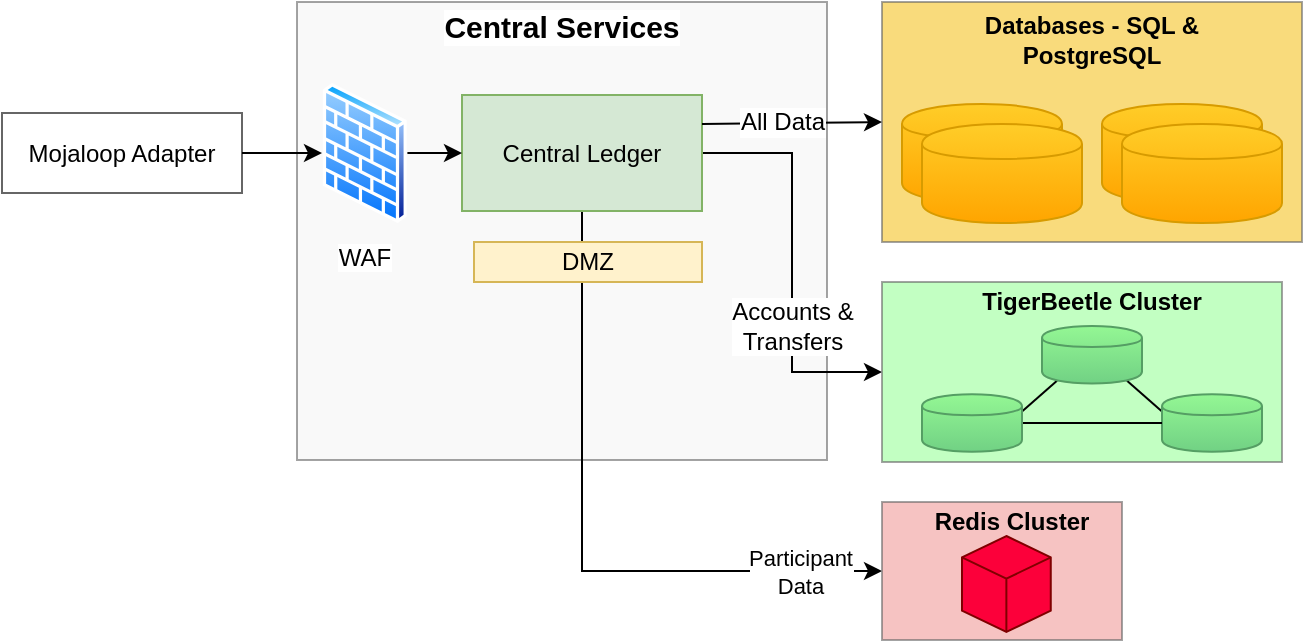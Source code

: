 <mxfile version="17.4.5" type="device" pages="2"><diagram id="5fv781UrCtvl-2jIERiF" name="to be - central ledger"><mxGraphModel dx="782" dy="403" grid="1" gridSize="10" guides="1" tooltips="1" connect="1" arrows="1" fold="1" page="1" pageScale="1" pageWidth="850" pageHeight="1100" math="0" shadow="0"><root><mxCell id="0"/><mxCell id="1" parent="0"/><mxCell id="oDrJPgg-OVAa7Pc_2WsO-1" value="" style="rounded=0;whiteSpace=wrap;html=1;fillColor=#F5C425;strokeColor=#666666;fontColor=#333333;opacity=60;" vertex="1" parent="1"><mxGeometry x="470" y="200" width="210" height="120" as="geometry"/></mxCell><mxCell id="oDrJPgg-OVAa7Pc_2WsO-2" value="" style="rounded=0;whiteSpace=wrap;html=1;fillColor=#f5f5f5;strokeColor=#666666;fontColor=#333333;opacity=60;labelBackgroundColor=none;" vertex="1" parent="1"><mxGeometry x="177.5" y="200" width="265" height="229" as="geometry"/></mxCell><mxCell id="oDrJPgg-OVAa7Pc_2WsO-3" style="edgeStyle=orthogonalEdgeStyle;rounded=0;orthogonalLoop=1;jettySize=auto;html=1;exitX=0.5;exitY=1;exitDx=0;exitDy=0;" edge="1" parent="1"><mxGeometry relative="1" as="geometry"><mxPoint x="379.0" y="348" as="sourcePoint"/><mxPoint x="379.0" y="348" as="targetPoint"/></mxGeometry></mxCell><mxCell id="oDrJPgg-OVAa7Pc_2WsO-4" value="Central Services" style="text;html=1;strokeColor=none;fillColor=none;align=center;verticalAlign=middle;whiteSpace=wrap;rounded=0;opacity=60;fontSize=15;fontStyle=1;labelBackgroundColor=default;" vertex="1" parent="1"><mxGeometry x="245" y="202" width="130" height="20" as="geometry"/></mxCell><mxCell id="oDrJPgg-OVAa7Pc_2WsO-5" value="Databases -&amp;nbsp;&lt;span style=&quot;font-size: 12px&quot;&gt;&lt;font style=&quot;font-size: 12px&quot;&gt;SQL &amp;amp; PostgreSQL&lt;/font&gt;&lt;/span&gt;" style="text;html=1;strokeColor=none;fillColor=none;align=center;verticalAlign=middle;whiteSpace=wrap;rounded=0;opacity=60;fontSize=12;fontStyle=1;labelBackgroundColor=none;" vertex="1" parent="1"><mxGeometry x="495" y="209" width="160" height="20" as="geometry"/></mxCell><mxCell id="oDrJPgg-OVAa7Pc_2WsO-6" style="edgeStyle=orthogonalEdgeStyle;rounded=1;orthogonalLoop=1;jettySize=auto;html=1;exitX=1;exitY=0.5;exitDx=0;exitDy=0;entryX=0;entryY=0.5;entryDx=0;entryDy=0;fontSize=12;" edge="1" parent="1" source="oDrJPgg-OVAa7Pc_2WsO-7" target="oDrJPgg-OVAa7Pc_2WsO-17"><mxGeometry relative="1" as="geometry"/></mxCell><mxCell id="oDrJPgg-OVAa7Pc_2WsO-7" value="Mojaloop Adapter" style="rounded=0;whiteSpace=wrap;html=1;fontSize=12;opacity=60;fontStyle=0" vertex="1" parent="1"><mxGeometry x="30" y="255.5" width="120" height="40" as="geometry"/></mxCell><mxCell id="oDrJPgg-OVAa7Pc_2WsO-9" value="Participant &lt;br&gt;Data" style="edgeStyle=orthogonalEdgeStyle;rounded=0;orthogonalLoop=1;jettySize=auto;html=1;exitX=0.5;exitY=1;exitDx=0;exitDy=0;entryX=0;entryY=0.5;entryDx=0;entryDy=0;" edge="1" parent="1" source="oDrJPgg-OVAa7Pc_2WsO-10" target="oDrJPgg-OVAa7Pc_2WsO-12"><mxGeometry x="0.752" relative="1" as="geometry"><mxPoint as="offset"/></mxGeometry></mxCell><mxCell id="60_vhmkmeH_u4i3II14A-4" value="Accounts &amp;amp; &lt;br&gt;Transfers" style="rounded=0;orthogonalLoop=1;jettySize=auto;html=1;exitX=1;exitY=0.5;exitDx=0;exitDy=0;entryX=0;entryY=0.5;entryDx=0;entryDy=0;fontSize=12;startArrow=none;startFill=0;endArrow=classic;endFill=1;edgeStyle=orthogonalEdgeStyle;" edge="1" parent="1" source="oDrJPgg-OVAa7Pc_2WsO-10" target="hW9e1Iwi09mclev_8Fzw-1"><mxGeometry x="0.318" relative="1" as="geometry"><mxPoint as="offset"/></mxGeometry></mxCell><mxCell id="oDrJPgg-OVAa7Pc_2WsO-10" value="&lt;font color=&quot;#000000&quot;&gt;&lt;span&gt;Central Ledger&lt;/span&gt;&lt;br&gt;&lt;/font&gt;" style="rounded=0;whiteSpace=wrap;html=1;fillColor=#d5e8d4;strokeColor=#82b366;fontStyle=0" vertex="1" parent="1"><mxGeometry x="260" y="246.5" width="120" height="58" as="geometry"/></mxCell><mxCell id="oDrJPgg-OVAa7Pc_2WsO-11" value="&lt;font color=&quot;#000000&quot;&gt;DMZ&lt;/font&gt;" style="rounded=0;whiteSpace=wrap;html=1;fillColor=#fff2cc;strokeColor=#d6b656;" vertex="1" parent="1"><mxGeometry x="266" y="320" width="114" height="20" as="geometry"/></mxCell><mxCell id="oDrJPgg-OVAa7Pc_2WsO-12" value="" style="rounded=0;whiteSpace=wrap;html=1;fillColor=#F19C99;strokeColor=#666666;fontColor=#333333;opacity=60;" vertex="1" parent="1"><mxGeometry x="470" y="450" width="120" height="69" as="geometry"/></mxCell><mxCell id="oDrJPgg-OVAa7Pc_2WsO-13" value="Redis Cluster" style="text;html=1;strokeColor=none;fillColor=none;align=center;verticalAlign=middle;whiteSpace=wrap;rounded=0;opacity=60;fontSize=12;fontStyle=1" vertex="1" parent="1"><mxGeometry x="480" y="450" width="110" height="20" as="geometry"/></mxCell><mxCell id="oDrJPgg-OVAa7Pc_2WsO-14" value="&lt;font color=&quot;#000000&quot;&gt;&lt;br&gt;&lt;/font&gt;" style="whiteSpace=wrap;html=1;shape=mxgraph.basic.isocube;isoAngle=15;fillColor=#FC003A;strokeColor=#800000;fontColor=#ffffff;" vertex="1" parent="1"><mxGeometry x="510" y="467" width="44.38" height="48" as="geometry"/></mxCell><mxCell id="oDrJPgg-OVAa7Pc_2WsO-16" style="edgeStyle=orthogonalEdgeStyle;rounded=1;orthogonalLoop=1;jettySize=auto;html=1;exitX=1;exitY=0.5;exitDx=0;exitDy=0;fontSize=12;" edge="1" parent="1" source="oDrJPgg-OVAa7Pc_2WsO-17" target="oDrJPgg-OVAa7Pc_2WsO-10"><mxGeometry relative="1" as="geometry"/></mxCell><mxCell id="oDrJPgg-OVAa7Pc_2WsO-17" value="WAF" style="aspect=fixed;perimeter=ellipsePerimeter;html=1;align=center;shadow=0;dashed=0;spacingTop=3;image;image=img/lib/active_directory/firewall.svg;fontSize=12;" vertex="1" parent="1"><mxGeometry x="190" y="240.5" width="42.7" height="70" as="geometry"/></mxCell><mxCell id="oDrJPgg-OVAa7Pc_2WsO-20" value="&lt;font color=&quot;#000000&quot;&gt;&lt;br&gt;&lt;/font&gt;" style="shape=cylinder;whiteSpace=wrap;html=1;boundedLbl=1;backgroundOutline=1;fillColor=#ffcd28;strokeColor=#d79b00;gradientColor=#ffa500;" vertex="1" parent="1"><mxGeometry x="480" y="251" width="80" height="49.5" as="geometry"/></mxCell><mxCell id="_xyKBKS7H1u9OfSc2gpH-1" value="&lt;font color=&quot;#000000&quot;&gt;&lt;br&gt;&lt;/font&gt;" style="shape=cylinder;whiteSpace=wrap;html=1;boundedLbl=1;backgroundOutline=1;fillColor=#ffcd28;strokeColor=#d79b00;gradientColor=#ffa500;" vertex="1" parent="1"><mxGeometry x="490" y="261" width="80" height="49.5" as="geometry"/></mxCell><mxCell id="_xyKBKS7H1u9OfSc2gpH-2" value="&lt;font color=&quot;#000000&quot;&gt;&lt;br&gt;&lt;/font&gt;" style="shape=cylinder;whiteSpace=wrap;html=1;boundedLbl=1;backgroundOutline=1;fillColor=#ffcd28;strokeColor=#d79b00;gradientColor=#ffa500;" vertex="1" parent="1"><mxGeometry x="580" y="251" width="80" height="49.5" as="geometry"/></mxCell><mxCell id="_xyKBKS7H1u9OfSc2gpH-3" value="&lt;font color=&quot;#000000&quot;&gt;&lt;br&gt;&lt;/font&gt;" style="shape=cylinder;whiteSpace=wrap;html=1;boundedLbl=1;backgroundOutline=1;fillColor=#ffcd28;strokeColor=#d79b00;gradientColor=#ffa500;" vertex="1" parent="1"><mxGeometry x="590" y="261" width="80" height="49.5" as="geometry"/></mxCell><mxCell id="hW9e1Iwi09mclev_8Fzw-1" value="" style="rounded=0;whiteSpace=wrap;html=1;fillColor=#99FF99;strokeColor=#666666;fontColor=#333333;opacity=60;" vertex="1" parent="1"><mxGeometry x="470" y="340" width="200" height="90" as="geometry"/></mxCell><mxCell id="eVDEepTebOYD5LniLWVk-1" value="TigerBeetle Cluster" style="text;html=1;strokeColor=none;fillColor=none;align=center;verticalAlign=middle;whiteSpace=wrap;rounded=0;opacity=60;fontSize=12;fontStyle=1" vertex="1" parent="1"><mxGeometry x="480" y="340" width="190" height="20" as="geometry"/></mxCell><mxCell id="eVDEepTebOYD5LniLWVk-15" style="rounded=0;orthogonalLoop=1;jettySize=auto;html=1;exitX=0.15;exitY=0.95;exitDx=0;exitDy=0;entryX=1;entryY=0.3;entryDx=0;entryDy=0;fontSize=12;startArrow=none;startFill=0;endArrow=none;endFill=0;exitPerimeter=0;" edge="1" parent="1" source="eVDEepTebOYD5LniLWVk-2" target="eVDEepTebOYD5LniLWVk-4"><mxGeometry relative="1" as="geometry"/></mxCell><mxCell id="eVDEepTebOYD5LniLWVk-16" style="edgeStyle=none;rounded=0;orthogonalLoop=1;jettySize=auto;html=1;exitX=0.85;exitY=0.95;exitDx=0;exitDy=0;exitPerimeter=0;entryX=0;entryY=0.3;entryDx=0;entryDy=0;fontSize=12;startArrow=none;startFill=0;endArrow=none;endFill=0;" edge="1" parent="1" source="eVDEepTebOYD5LniLWVk-2" target="eVDEepTebOYD5LniLWVk-3"><mxGeometry relative="1" as="geometry"/></mxCell><mxCell id="eVDEepTebOYD5LniLWVk-2" value="&lt;font color=&quot;#000000&quot;&gt;&lt;br&gt;&lt;/font&gt;" style="shape=cylinder;whiteSpace=wrap;html=1;boundedLbl=1;backgroundOutline=1;fillColor=#94F794;strokeColor=#559E64;gradientColor=#71D184;" vertex="1" parent="1"><mxGeometry x="550" y="362" width="50" height="28.75" as="geometry"/></mxCell><mxCell id="eVDEepTebOYD5LniLWVk-3" value="&lt;font color=&quot;#000000&quot;&gt;&lt;br&gt;&lt;/font&gt;" style="shape=cylinder;whiteSpace=wrap;html=1;boundedLbl=1;backgroundOutline=1;fillColor=#94F794;strokeColor=#559E64;gradientColor=#71D184;" vertex="1" parent="1"><mxGeometry x="610" y="396.12" width="50" height="28.75" as="geometry"/></mxCell><mxCell id="eVDEepTebOYD5LniLWVk-17" style="edgeStyle=none;rounded=0;orthogonalLoop=1;jettySize=auto;html=1;exitX=1;exitY=0.5;exitDx=0;exitDy=0;fontSize=12;startArrow=none;startFill=0;endArrow=none;endFill=0;" edge="1" parent="1" source="eVDEepTebOYD5LniLWVk-4" target="eVDEepTebOYD5LniLWVk-3"><mxGeometry relative="1" as="geometry"/></mxCell><mxCell id="eVDEepTebOYD5LniLWVk-4" value="&lt;font color=&quot;#000000&quot;&gt;&lt;br&gt;&lt;/font&gt;" style="shape=cylinder;whiteSpace=wrap;html=1;boundedLbl=1;backgroundOutline=1;fillColor=#94F794;strokeColor=#559E64;gradientColor=#71D184;" vertex="1" parent="1"><mxGeometry x="490" y="396.12" width="50" height="28.75" as="geometry"/></mxCell><mxCell id="60_vhmkmeH_u4i3II14A-3" value="All Data" style="endArrow=classic;html=1;rounded=1;fontSize=12;entryX=0;entryY=0.5;entryDx=0;entryDy=0;exitX=1;exitY=0.25;exitDx=0;exitDy=0;" edge="1" parent="1" source="oDrJPgg-OVAa7Pc_2WsO-10" target="oDrJPgg-OVAa7Pc_2WsO-1"><mxGeometry x="-0.111" y="1" width="50" height="50" relative="1" as="geometry"><mxPoint x="380" y="260" as="sourcePoint"/><mxPoint x="430" y="210" as="targetPoint"/><mxPoint as="offset"/></mxGeometry></mxCell></root></mxGraphModel></diagram><diagram id="xXD5DnYFGBBulUnZPJKQ" name="Original"><mxGraphModel dx="920" dy="541" grid="1" gridSize="10" guides="1" tooltips="1" connect="1" arrows="1" fold="1" page="1" pageScale="1" pageWidth="1169" pageHeight="827" math="0" shadow="0"><root><mxCell id="0"/><mxCell id="1" parent="0"/><mxCell id="qoHOIKUOJggppsxTAeiT-66" value="" style="rounded=0;whiteSpace=wrap;html=1;fillColor=#F5C425;strokeColor=#666666;fontColor=#333333;opacity=60;" parent="1" vertex="1"><mxGeometry x="810" y="160" width="275" height="150" as="geometry"/></mxCell><mxCell id="qoHOIKUOJggppsxTAeiT-63" value="" style="rounded=0;whiteSpace=wrap;html=1;fillColor=#f5f5f5;strokeColor=#666666;fontColor=#333333;opacity=60;" parent="1" vertex="1"><mxGeometry x="427.5" y="249" width="265" height="330" as="geometry"/></mxCell><mxCell id="qoHOIKUOJggppsxTAeiT-8" value="&lt;font color=&quot;#000000&quot;&gt;Fluid Core&lt;/font&gt;" style="rounded=0;whiteSpace=wrap;html=1;fillColor=#d5e8d4;strokeColor=#82b366;" parent="1" vertex="1"><mxGeometry x="525" y="360" width="120" height="60" as="geometry"/></mxCell><mxCell id="qoHOIKUOJggppsxTAeiT-10" value="&lt;b&gt;&lt;font color=&quot;#000000&quot;&gt;central-ledger&lt;/font&gt;&lt;/b&gt;" style="shape=cylinder;whiteSpace=wrap;html=1;boundedLbl=1;backgroundOutline=1;fillColor=#ffcd28;strokeColor=#d79b00;gradientColor=#ffa500;" parent="1" vertex="1"><mxGeometry x="830" y="210" width="100" height="80" as="geometry"/></mxCell><mxCell id="qoHOIKUOJggppsxTAeiT-21" style="edgeStyle=orthogonalEdgeStyle;rounded=1;orthogonalLoop=1;jettySize=auto;html=1;exitX=0.75;exitY=0;exitDx=0;exitDy=0;startArrow=classic;startFill=1;entryX=0;entryY=0.75;entryDx=0;entryDy=0;" parent="1" source="55" target="qoHOIKUOJggppsxTAeiT-66" edge="1"><mxGeometry relative="1" as="geometry"><mxPoint x="770" y="290" as="targetPoint"/><Array as="points"><mxPoint x="605" y="360"/><mxPoint x="605" y="273"/><mxPoint x="770" y="273"/></Array></mxGeometry></mxCell><mxCell id="46" value="All Data" style="edgeLabel;html=1;align=center;verticalAlign=middle;resizable=0;points=[];" parent="qoHOIKUOJggppsxTAeiT-21" vertex="1" connectable="0"><mxGeometry x="-0.132" y="3" relative="1" as="geometry"><mxPoint as="offset"/></mxGeometry></mxCell><mxCell id="qoHOIKUOJggppsxTAeiT-15" value="&lt;font color=&quot;#000000&quot;&gt;Fluid App&lt;br&gt;&lt;/font&gt;" style="rounded=0;whiteSpace=wrap;html=1;fillColor=#d5e8d4;strokeColor=#82b366;" parent="1" vertex="1"><mxGeometry x="510" y="350" width="120" height="60" as="geometry"/></mxCell><mxCell id="qoHOIKUOJggppsxTAeiT-28" style="edgeStyle=orthogonalEdgeStyle;rounded=0;orthogonalLoop=1;jettySize=auto;html=1;exitX=0.5;exitY=1;exitDx=0;exitDy=0;" parent="1" edge="1"><mxGeometry relative="1" as="geometry"><mxPoint x="629" y="410" as="sourcePoint"/><mxPoint x="629" y="410" as="targetPoint"/></mxGeometry></mxCell><mxCell id="qoHOIKUOJggppsxTAeiT-64" value="Central Services" style="text;html=1;strokeColor=none;fillColor=none;align=center;verticalAlign=middle;whiteSpace=wrap;rounded=0;opacity=60;fontSize=14;fontStyle=1" parent="1" vertex="1"><mxGeometry x="500" y="310" width="130" height="20" as="geometry"/></mxCell><mxCell id="qoHOIKUOJggppsxTAeiT-67" value="DB Server" style="text;html=1;strokeColor=none;fillColor=none;align=center;verticalAlign=middle;whiteSpace=wrap;rounded=0;opacity=60;fontSize=14;fontStyle=1" parent="1" vertex="1"><mxGeometry x="847.5" y="170" width="170" height="20" as="geometry"/></mxCell><mxCell id="10" value="" style="edgeStyle=orthogonalEdgeStyle;rounded=0;orthogonalLoop=1;jettySize=auto;html=1;entryX=0;entryY=0.5;entryDx=0;entryDy=0;startArrow=none;" parent="1" source="qoHOIKUOJggppsxTAeiT-68" target="qoHOIKUOJggppsxTAeiT-15" edge="1"><mxGeometry relative="1" as="geometry"/></mxCell><mxCell id="3" value="Mojaloop Adapter" style="rounded=0;whiteSpace=wrap;html=1;fontSize=12;opacity=60;" parent="1" vertex="1"><mxGeometry x="145" y="350" width="120" height="60" as="geometry"/></mxCell><mxCell id="16" value="" style="rounded=0;whiteSpace=wrap;html=1;fillColor=#99FF99;strokeColor=#666666;fontColor=#333333;opacity=60;" parent="1" vertex="1"><mxGeometry x="810" y="320" width="275" height="160" as="geometry"/></mxCell><mxCell id="21" value="TigerBeetle Cluster" style="text;html=1;strokeColor=none;fillColor=none;align=center;verticalAlign=middle;whiteSpace=wrap;rounded=0;opacity=60;fontSize=14;fontStyle=1" parent="1" vertex="1"><mxGeometry x="880" y="330" width="150" height="20" as="geometry"/></mxCell><mxCell id="27" value="&lt;font color=&quot;#000000&quot;&gt;Cache Cluster&lt;/font&gt;" style="labelPosition=center;verticalLabelPosition=middle;align=center;html=1;shape=mxgraph.basic.button;dx=10;fillColor=#f5f5f5;gradientColor=#b3b3b3;strokeColor=#666666;" parent="1" vertex="1"><mxGeometry x="861.25" y="360" width="113.75" height="80" as="geometry"/></mxCell><mxCell id="28" value="" style="endArrow=classic;html=1;exitX=1;exitY=0.75;exitDx=0;exitDy=0;" parent="1" source="qoHOIKUOJggppsxTAeiT-8" edge="1"><mxGeometry relative="1" as="geometry"><mxPoint x="565" y="500" as="sourcePoint"/><mxPoint x="810" y="405" as="targetPoint"/><Array as="points"/></mxGeometry></mxCell><mxCell id="29" value="Account/Transfer Data" style="edgeLabel;resizable=0;html=1;align=center;verticalAlign=middle;rotation=0;" parent="28" connectable="0" vertex="1"><mxGeometry relative="1" as="geometry"><mxPoint x="8" as="offset"/></mxGeometry></mxCell><mxCell id="43" value="&lt;div&gt;&lt;br&gt;&lt;/div&gt;&lt;ul&gt;&lt;li&gt;MySQL&lt;/li&gt;&lt;li&gt;Postgress&lt;/li&gt;&lt;/ul&gt;" style="text;strokeColor=none;fillColor=none;html=1;whiteSpace=wrap;verticalAlign=middle;overflow=hidden;" parent="1" vertex="1"><mxGeometry x="912.5" y="200" width="105" height="80" as="geometry"/></mxCell><mxCell id="53" value="" style="edgeStyle=orthogonalEdgeStyle;rounded=0;orthogonalLoop=1;jettySize=auto;html=1;entryX=0;entryY=0.5;entryDx=0;entryDy=0;endArrow=none;" parent="1" source="3" target="qoHOIKUOJggppsxTAeiT-15" edge="1"><mxGeometry relative="1" as="geometry"><mxPoint x="265" y="370" as="sourcePoint"/><mxPoint x="485" y="240" as="targetPoint"/></mxGeometry></mxCell><mxCell id="55" value="&lt;font color=&quot;#000000&quot;&gt;&lt;b&gt;Central Ledger&lt;br&gt;&lt;/b&gt;NodeJS&lt;br&gt;&lt;/font&gt;" style="rounded=0;whiteSpace=wrap;html=1;fillColor=#d5e8d4;strokeColor=#82b366;" parent="1" vertex="1"><mxGeometry x="520" y="360" width="120" height="60" as="geometry"/></mxCell><mxCell id="qoHOIKUOJggppsxTAeiT-68" value="&lt;font color=&quot;#000000&quot;&gt;WAF&lt;/font&gt;" style="rounded=0;whiteSpace=wrap;html=1;fillColor=#fff2cc;strokeColor=#d6b656;" parent="1" vertex="1"><mxGeometry x="440" y="345" width="45" height="70" as="geometry"/></mxCell><mxCell id="qoHOIKUOJggppsxTAeiT-34" value="&lt;font color=&quot;#000000&quot;&gt;DMZ&lt;/font&gt;" style="rounded=0;whiteSpace=wrap;html=1;fillColor=#fff2cc;strokeColor=#d6b656;" parent="1" vertex="1"><mxGeometry x="540" y="430" width="114" height="30" as="geometry"/></mxCell><mxCell id="68" value="&lt;font color=&quot;#000000&quot;&gt;Cache Cluster&lt;/font&gt;" style="labelPosition=center;verticalLabelPosition=middle;align=center;html=1;shape=mxgraph.basic.button;dx=10;fillColor=#f5f5f5;gradientColor=#b3b3b3;strokeColor=#666666;" parent="1" vertex="1"><mxGeometry x="870" y="370" width="113.75" height="80" as="geometry"/></mxCell><mxCell id="69" value="&lt;font color=&quot;#000000&quot;&gt;TigerBeetle&lt;br&gt;&lt;/font&gt;" style="labelPosition=center;verticalLabelPosition=middle;align=center;html=1;shape=mxgraph.basic.button;dx=10;fillColor=#f5f5f5;gradientColor=#b3b3b3;strokeColor=#666666;" parent="1" vertex="1"><mxGeometry x="880" y="380" width="113.75" height="80" as="geometry"/></mxCell><mxCell id="70" value="" style="rounded=0;whiteSpace=wrap;html=1;fillColor=#F19C99;strokeColor=#666666;fontColor=#333333;opacity=60;" parent="1" vertex="1"><mxGeometry x="810" y="490" width="275" height="160" as="geometry"/></mxCell><mxCell id="71" value="Redis Cluster" style="text;html=1;strokeColor=none;fillColor=none;align=center;verticalAlign=middle;whiteSpace=wrap;rounded=0;opacity=60;fontSize=14;fontStyle=1" parent="1" vertex="1"><mxGeometry x="865" y="520" width="130" height="20" as="geometry"/></mxCell><mxCell id="72" value="&lt;font color=&quot;#000000&quot;&gt;Redis&lt;br&gt;&lt;/font&gt;" style="whiteSpace=wrap;html=1;shape=mxgraph.basic.isocube;isoAngle=15;fillColor=#FC003A;strokeColor=#6F0000;fontColor=#ffffff;" parent="1" vertex="1"><mxGeometry x="895" y="560" width="75" height="70" as="geometry"/></mxCell><mxCell id="74" value="" style="endArrow=classic;html=1;exitX=0.75;exitY=1;exitDx=0;exitDy=0;entryX=0;entryY=0.5;entryDx=0;entryDy=0;" parent="1" source="55" target="70" edge="1"><mxGeometry relative="1" as="geometry"><mxPoint x="530" y="540" as="sourcePoint"/><mxPoint x="800" y="580" as="targetPoint"/><Array as="points"><mxPoint x="610" y="570"/><mxPoint x="690" y="570"/></Array></mxGeometry></mxCell><mxCell id="75" value="Participant Data" style="edgeLabel;resizable=0;html=1;align=center;verticalAlign=middle;rotation=0;" parent="74" connectable="0" vertex="1"><mxGeometry relative="1" as="geometry"><mxPoint x="8" as="offset"/></mxGeometry></mxCell></root></mxGraphModel></diagram></mxfile>